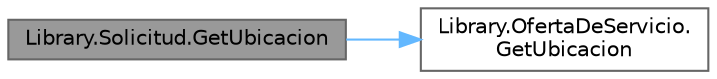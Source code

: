 digraph "Library.Solicitud.GetUbicacion"
{
 // INTERACTIVE_SVG=YES
 // LATEX_PDF_SIZE
  bgcolor="transparent";
  edge [fontname=Helvetica,fontsize=10,labelfontname=Helvetica,labelfontsize=10];
  node [fontname=Helvetica,fontsize=10,shape=box,height=0.2,width=0.4];
  rankdir="LR";
  Node1 [label="Library.Solicitud.GetUbicacion",height=0.2,width=0.4,color="gray40", fillcolor="grey60", style="filled", fontcolor="black",tooltip="Método para obtener la ubicación de una oferta"];
  Node1 -> Node2 [color="steelblue1",style="solid"];
  Node2 [label="Library.OfertaDeServicio.\lGetUbicacion",height=0.2,width=0.4,color="grey40", fillcolor="white", style="filled",URL="$classLibrary_1_1OfertaDeServicio.html#a2176b4a948faaed7743492cb96e60c3b",tooltip="Método para obtener la ubicación de la oferta de servicio"];
}
